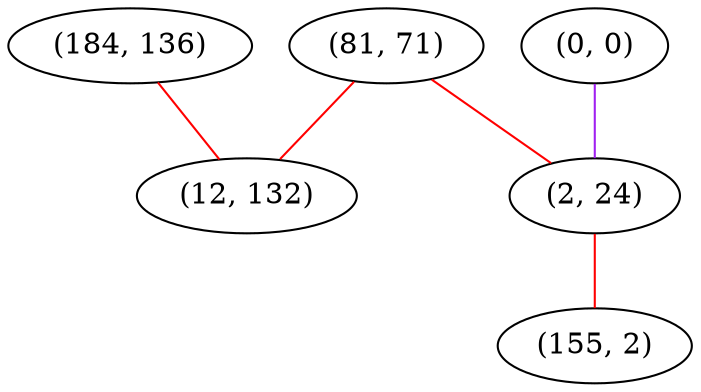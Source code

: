 graph "" {
"(184, 136)";
"(81, 71)";
"(0, 0)";
"(12, 132)";
"(2, 24)";
"(155, 2)";
"(184, 136)" -- "(12, 132)"  [color=red, key=0, weight=1];
"(81, 71)" -- "(2, 24)"  [color=red, key=0, weight=1];
"(81, 71)" -- "(12, 132)"  [color=red, key=0, weight=1];
"(0, 0)" -- "(2, 24)"  [color=purple, key=0, weight=4];
"(2, 24)" -- "(155, 2)"  [color=red, key=0, weight=1];
}
